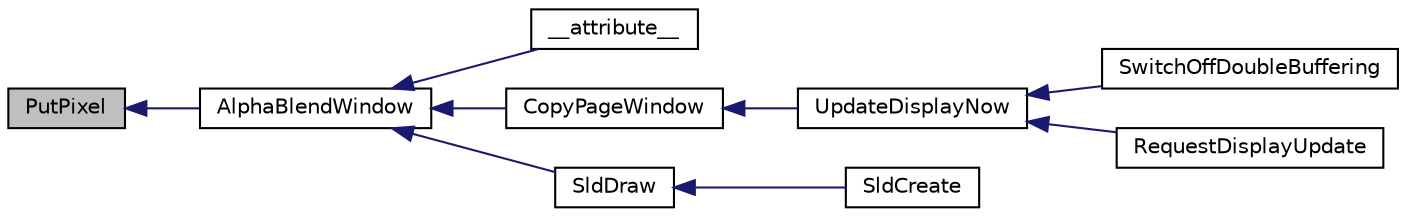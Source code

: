 digraph "PutPixel"
{
  edge [fontname="Helvetica",fontsize="10",labelfontname="Helvetica",labelfontsize="10"];
  node [fontname="Helvetica",fontsize="10",shape=record];
  rankdir="LR";
  Node1 [label="PutPixel",height=0.2,width=0.4,color="black", fillcolor="grey75", style="filled", fontcolor="black"];
  Node1 -> Node2 [dir="back",color="midnightblue",fontsize="10",style="solid"];
  Node2 [label="AlphaBlendWindow",height=0.2,width=0.4,color="black", fillcolor="white", style="filled",URL="$_primitive_8h.html#a8b9f9ce94044b21cca3c07c2145f10a4"];
  Node2 -> Node3 [dir="back",color="midnightblue",fontsize="10",style="solid"];
  Node3 [label="__attribute__",height=0.2,width=0.4,color="black", fillcolor="white", style="filled",URL="$_button_8c.html#af178079fc146b855b67c0361c5f38844"];
  Node2 -> Node4 [dir="back",color="midnightblue",fontsize="10",style="solid"];
  Node4 [label="CopyPageWindow",height=0.2,width=0.4,color="black", fillcolor="white", style="filled",URL="$mchp_gfx_l_c_c_8c.html#aa86a27ea23433c7857baca8776f27347"];
  Node4 -> Node5 [dir="back",color="midnightblue",fontsize="10",style="solid"];
  Node5 [label="UpdateDisplayNow",height=0.2,width=0.4,color="black", fillcolor="white", style="filled",URL="$mchp_gfx_l_c_c_8c.html#a9a8ad1167b88569cdd7f8aafc4f48ba2"];
  Node5 -> Node6 [dir="back",color="midnightblue",fontsize="10",style="solid"];
  Node6 [label="SwitchOffDoubleBuffering",height=0.2,width=0.4,color="black", fillcolor="white", style="filled",URL="$mchp_gfx_l_c_c_8c.html#ab50e395ee13cfd48871193bc4f54be8b"];
  Node5 -> Node7 [dir="back",color="midnightblue",fontsize="10",style="solid"];
  Node7 [label="RequestDisplayUpdate",height=0.2,width=0.4,color="black", fillcolor="white", style="filled",URL="$mchp_gfx_l_c_c_8c.html#ad9446e11a4c1005c96973cd73911ca17"];
  Node2 -> Node8 [dir="back",color="midnightblue",fontsize="10",style="solid"];
  Node8 [label="SldDraw",height=0.2,width=0.4,color="black", fillcolor="white", style="filled",URL="$_slider_8h.html#a7c047563deea387da3510b081ccc2bd9"];
  Node8 -> Node9 [dir="back",color="midnightblue",fontsize="10",style="solid"];
  Node9 [label="SldCreate",height=0.2,width=0.4,color="black", fillcolor="white", style="filled",URL="$_slider_8h.html#a2c24b3f670799ef372288caba9811afd"];
}
